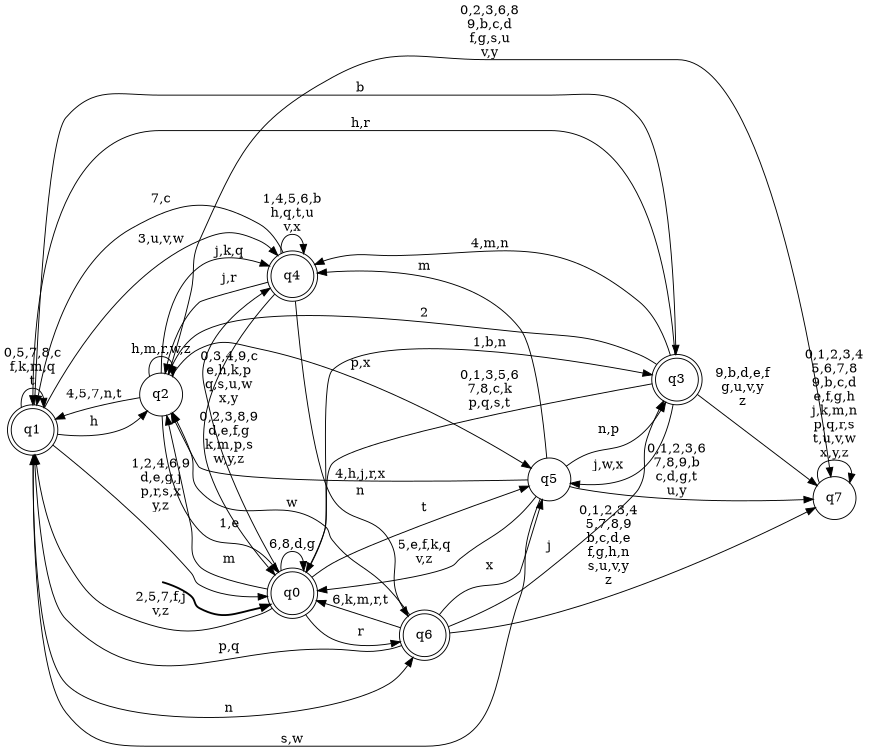 digraph BlueStar {
__start0 [style = invis, shape = none, label = "", width = 0, height = 0];

rankdir=LR;
size="8,5";

s0 [style="rounded,filled", color="black", fillcolor="white" shape="doublecircle", label="q0"];
s1 [style="rounded,filled", color="black", fillcolor="white" shape="doublecircle", label="q1"];
s2 [style="filled", color="black", fillcolor="white" shape="circle", label="q2"];
s3 [style="rounded,filled", color="black", fillcolor="white" shape="doublecircle", label="q3"];
s4 [style="rounded,filled", color="black", fillcolor="white" shape="doublecircle", label="q4"];
s5 [style="filled", color="black", fillcolor="white" shape="circle", label="q5"];
s6 [style="rounded,filled", color="black", fillcolor="white" shape="doublecircle", label="q6"];
s7 [style="filled", color="black", fillcolor="white" shape="circle", label="q7"];
subgraph cluster_main { 
	graph [pad=".75", ranksep="0.15", nodesep="0.15"];
	 style=invis; 
	__start0 -> s0 [penwidth=2];
}
s0 -> s0 [label="6,8,d,g"];
s0 -> s1 [label="2,5,7,f,j\nv,z"];
s0 -> s2 [label="m"];
s0 -> s3 [label="1,b,n"];
s0 -> s4 [label="0,3,4,9,c\ne,h,k,p\nq,s,u,w\nx,y"];
s0 -> s5 [label="t"];
s0 -> s6 [label="r"];
s1 -> s0 [label="1,2,4,6,9\nd,e,g,j\np,r,s,x\ny,z"];
s1 -> s1 [label="0,5,7,8,c\nf,k,m,q\nt"];
s1 -> s2 [label="h"];
s1 -> s3 [label="b"];
s1 -> s4 [label="3,u,v,w"];
s1 -> s6 [label="n"];
s2 -> s0 [label="1,e"];
s2 -> s1 [label="4,5,7,n,t"];
s2 -> s2 [label="h,m,r,w,z"];
s2 -> s4 [label="j,k,q"];
s2 -> s5 [label="p,x"];
s2 -> s7 [label="0,2,3,6,8\n9,b,c,d\nf,g,s,u\nv,y"];
s3 -> s0 [label="0,1,3,5,6\n7,8,c,k\np,q,s,t"];
s3 -> s1 [label="h,r"];
s3 -> s2 [label="2"];
s3 -> s4 [label="4,m,n"];
s3 -> s5 [label="j,w,x"];
s3 -> s7 [label="9,b,d,e,f\ng,u,v,y\nz"];
s4 -> s0 [label="0,2,3,8,9\nd,e,f,g\nk,m,p,s\nw,y,z"];
s4 -> s1 [label="7,c"];
s4 -> s2 [label="j,r"];
s4 -> s4 [label="1,4,5,6,b\nh,q,t,u\nv,x"];
s4 -> s6 [label="n"];
s5 -> s0 [label="5,e,f,k,q\nv,z"];
s5 -> s1 [label="s,w"];
s5 -> s2 [label="4,h,j,r,x"];
s5 -> s3 [label="n,p"];
s5 -> s4 [label="m"];
s5 -> s7 [label="0,1,2,3,6\n7,8,9,b\nc,d,g,t\nu,y"];
s6 -> s0 [label="6,k,m,r,t"];
s6 -> s1 [label="p,q"];
s6 -> s2 [label="w"];
s6 -> s3 [label="j"];
s6 -> s5 [label="x"];
s6 -> s7 [label="0,1,2,3,4\n5,7,8,9\nb,c,d,e\nf,g,h,n\ns,u,v,y\nz"];
s7 -> s7 [label="0,1,2,3,4\n5,6,7,8\n9,b,c,d\ne,f,g,h\nj,k,m,n\np,q,r,s\nt,u,v,w\nx,y,z"];

}